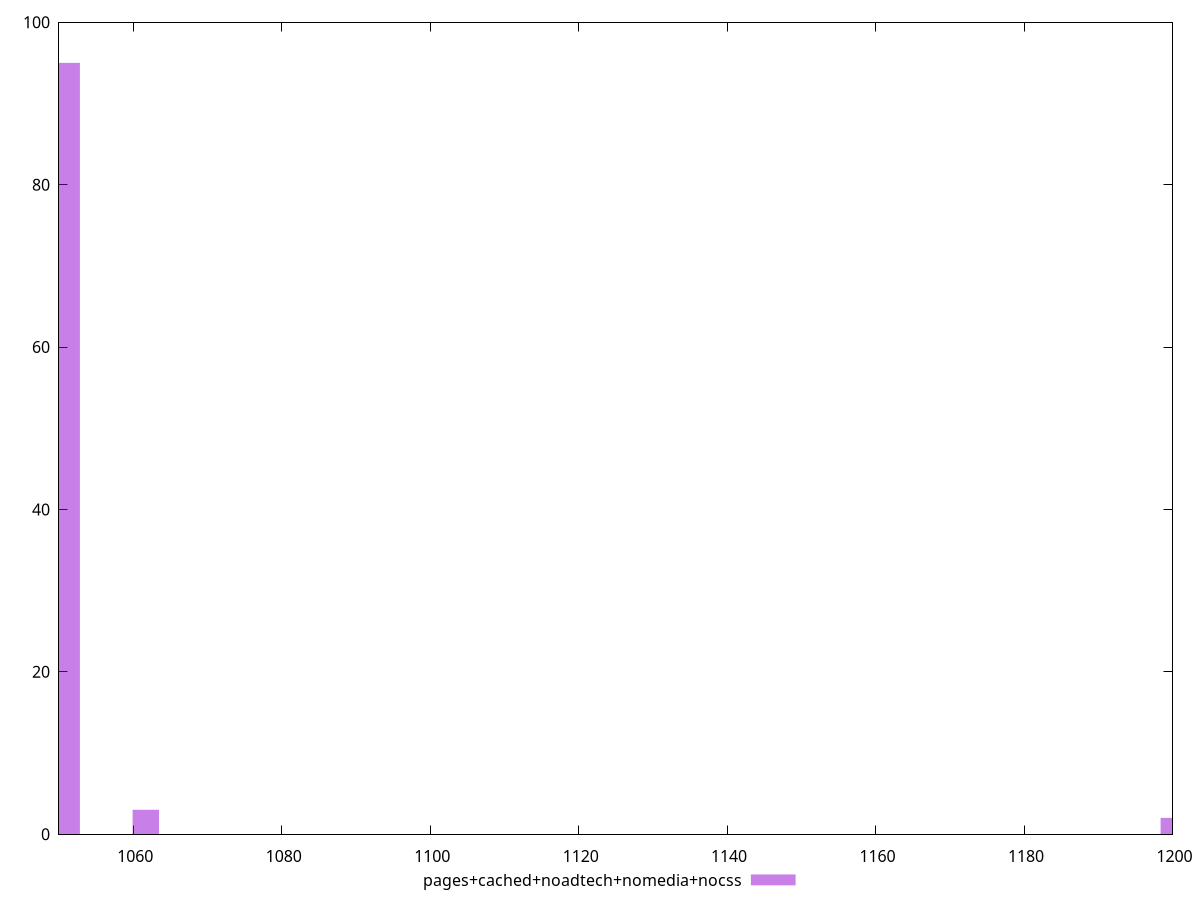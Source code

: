 reset

$pagesCachedNoadtechNomediaNocss <<EOF
1051.0397234735126 95
1061.6921531033117 3
1200.1737382907002 2
EOF

set key outside below
set boxwidth 3.550809876599705
set xrange [1050:1200]
set yrange [0:100]
set trange [0:100]
set style fill transparent solid 0.5 noborder
set terminal svg size 640, 490 enhanced background rgb 'white'
set output "report_00026_2021-02-22T21:38:55.199Z/unused-javascript/comparison/histogram/4_vs_5.svg"

plot $pagesCachedNoadtechNomediaNocss title "pages+cached+noadtech+nomedia+nocss" with boxes

reset
